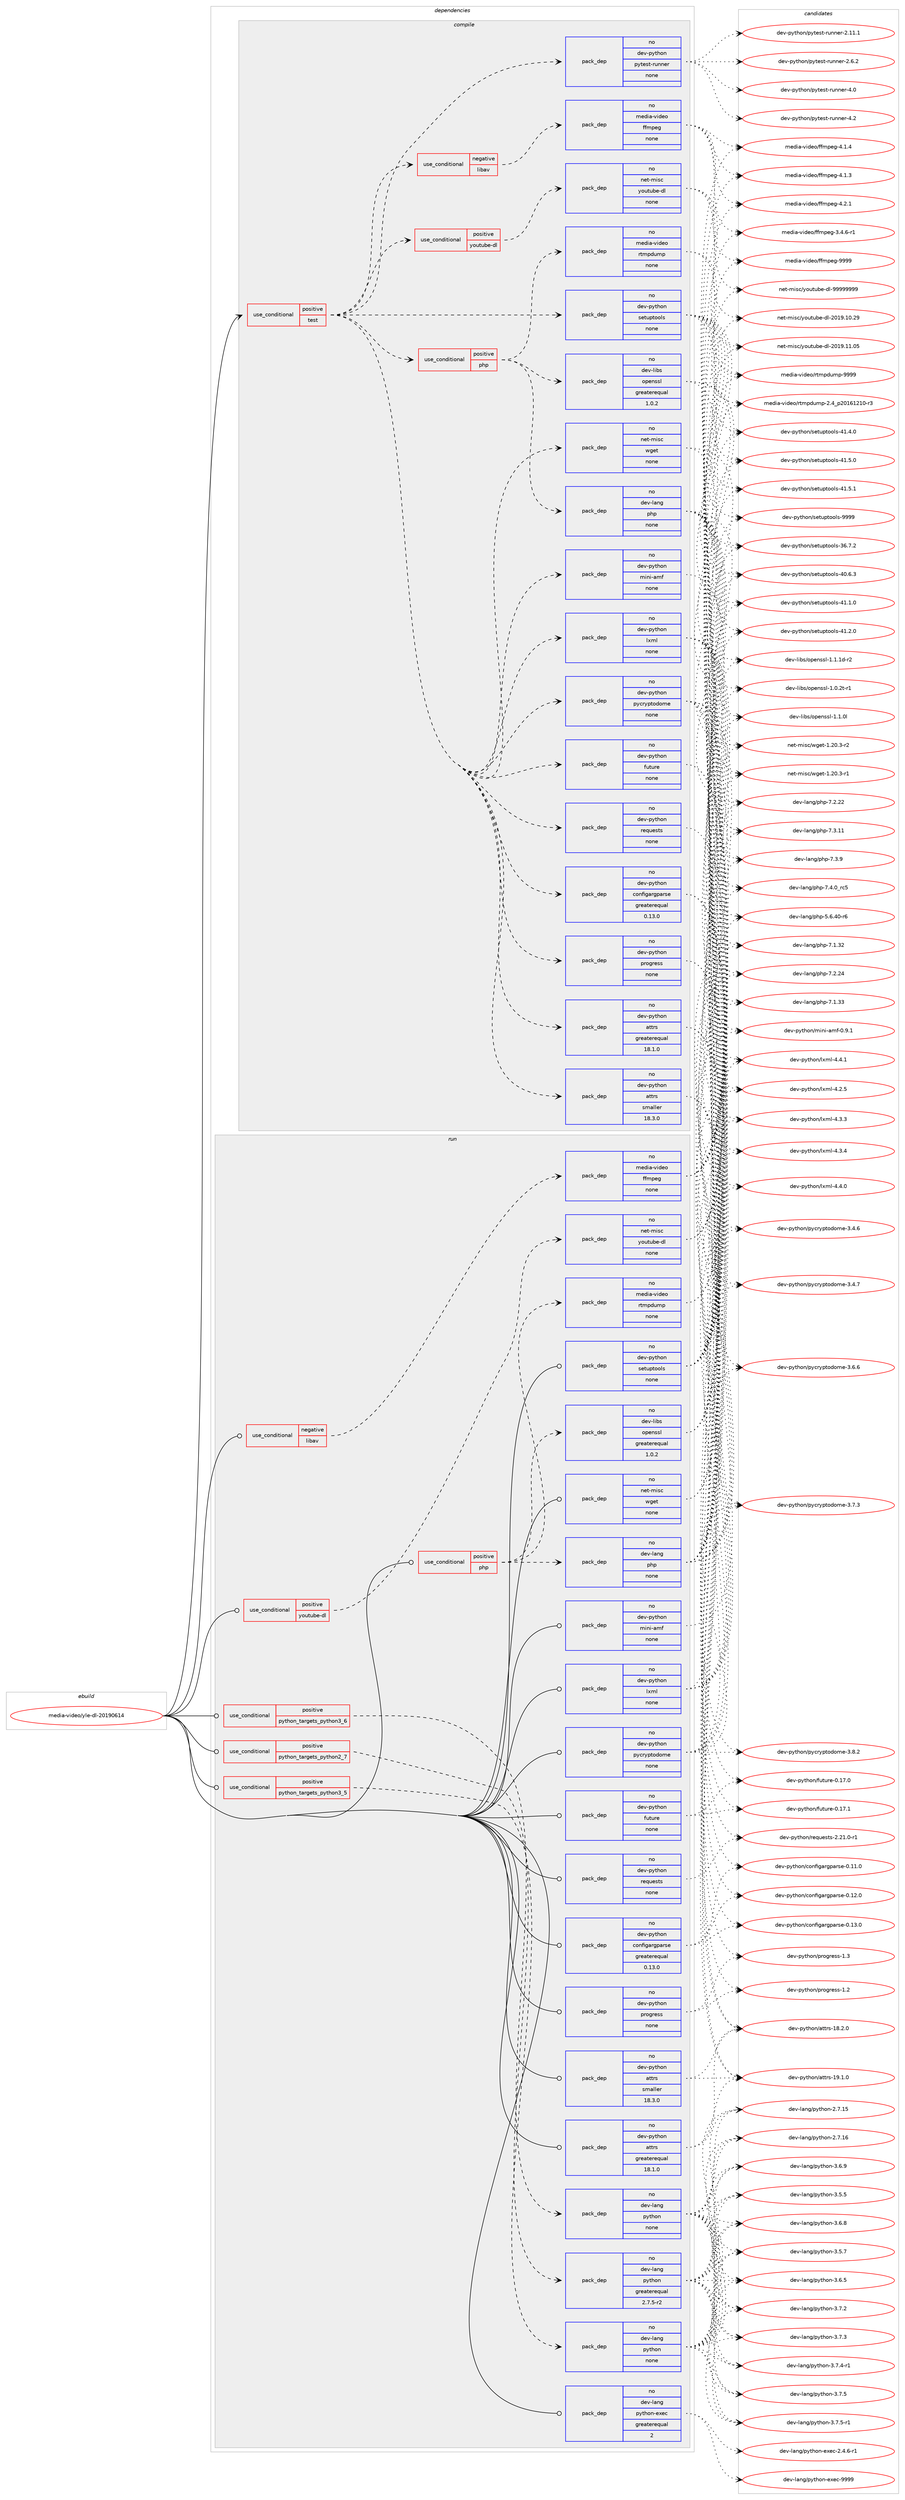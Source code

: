 digraph prolog {

# *************
# Graph options
# *************

newrank=true;
concentrate=true;
compound=true;
graph [rankdir=LR,fontname=Helvetica,fontsize=10,ranksep=1.5];#, ranksep=2.5, nodesep=0.2];
edge  [arrowhead=vee];
node  [fontname=Helvetica,fontsize=10];

# **********
# The ebuild
# **********

subgraph cluster_leftcol {
color=gray;
label=<<i>ebuild</i>>;
id [label="media-video/yle-dl-20190614", color=red, width=4, href="../media-video/yle-dl-20190614.svg"];
}

# ****************
# The dependencies
# ****************

subgraph cluster_midcol {
color=gray;
label=<<i>dependencies</i>>;
subgraph cluster_compile {
fillcolor="#eeeeee";
style=filled;
label=<<i>compile</i>>;
subgraph cond197487 {
dependency811490 [label=<<TABLE BORDER="0" CELLBORDER="1" CELLSPACING="0" CELLPADDING="4"><TR><TD ROWSPAN="3" CELLPADDING="10">use_conditional</TD></TR><TR><TD>positive</TD></TR><TR><TD>test</TD></TR></TABLE>>, shape=none, color=red];
subgraph cond197488 {
dependency811491 [label=<<TABLE BORDER="0" CELLBORDER="1" CELLSPACING="0" CELLPADDING="4"><TR><TD ROWSPAN="3" CELLPADDING="10">use_conditional</TD></TR><TR><TD>negative</TD></TR><TR><TD>libav</TD></TR></TABLE>>, shape=none, color=red];
subgraph pack599860 {
dependency811492 [label=<<TABLE BORDER="0" CELLBORDER="1" CELLSPACING="0" CELLPADDING="4" WIDTH="220"><TR><TD ROWSPAN="6" CELLPADDING="30">pack_dep</TD></TR><TR><TD WIDTH="110">no</TD></TR><TR><TD>media-video</TD></TR><TR><TD>ffmpeg</TD></TR><TR><TD>none</TD></TR><TR><TD></TD></TR></TABLE>>, shape=none, color=blue];
}
dependency811491:e -> dependency811492:w [weight=20,style="dashed",arrowhead="vee"];
}
dependency811490:e -> dependency811491:w [weight=20,style="dashed",arrowhead="vee"];
subgraph pack599861 {
dependency811493 [label=<<TABLE BORDER="0" CELLBORDER="1" CELLSPACING="0" CELLPADDING="4" WIDTH="220"><TR><TD ROWSPAN="6" CELLPADDING="30">pack_dep</TD></TR><TR><TD WIDTH="110">no</TD></TR><TR><TD>dev-python</TD></TR><TR><TD>attrs</TD></TR><TR><TD>greaterequal</TD></TR><TR><TD>18.1.0</TD></TR></TABLE>>, shape=none, color=blue];
}
dependency811490:e -> dependency811493:w [weight=20,style="dashed",arrowhead="vee"];
subgraph pack599862 {
dependency811494 [label=<<TABLE BORDER="0" CELLBORDER="1" CELLSPACING="0" CELLPADDING="4" WIDTH="220"><TR><TD ROWSPAN="6" CELLPADDING="30">pack_dep</TD></TR><TR><TD WIDTH="110">no</TD></TR><TR><TD>dev-python</TD></TR><TR><TD>attrs</TD></TR><TR><TD>smaller</TD></TR><TR><TD>18.3.0</TD></TR></TABLE>>, shape=none, color=blue];
}
dependency811490:e -> dependency811494:w [weight=20,style="dashed",arrowhead="vee"];
subgraph pack599863 {
dependency811495 [label=<<TABLE BORDER="0" CELLBORDER="1" CELLSPACING="0" CELLPADDING="4" WIDTH="220"><TR><TD ROWSPAN="6" CELLPADDING="30">pack_dep</TD></TR><TR><TD WIDTH="110">no</TD></TR><TR><TD>dev-python</TD></TR><TR><TD>configargparse</TD></TR><TR><TD>greaterequal</TD></TR><TR><TD>0.13.0</TD></TR></TABLE>>, shape=none, color=blue];
}
dependency811490:e -> dependency811495:w [weight=20,style="dashed",arrowhead="vee"];
subgraph pack599864 {
dependency811496 [label=<<TABLE BORDER="0" CELLBORDER="1" CELLSPACING="0" CELLPADDING="4" WIDTH="220"><TR><TD ROWSPAN="6" CELLPADDING="30">pack_dep</TD></TR><TR><TD WIDTH="110">no</TD></TR><TR><TD>dev-python</TD></TR><TR><TD>future</TD></TR><TR><TD>none</TD></TR><TR><TD></TD></TR></TABLE>>, shape=none, color=blue];
}
dependency811490:e -> dependency811496:w [weight=20,style="dashed",arrowhead="vee"];
subgraph pack599865 {
dependency811497 [label=<<TABLE BORDER="0" CELLBORDER="1" CELLSPACING="0" CELLPADDING="4" WIDTH="220"><TR><TD ROWSPAN="6" CELLPADDING="30">pack_dep</TD></TR><TR><TD WIDTH="110">no</TD></TR><TR><TD>dev-python</TD></TR><TR><TD>lxml</TD></TR><TR><TD>none</TD></TR><TR><TD></TD></TR></TABLE>>, shape=none, color=blue];
}
dependency811490:e -> dependency811497:w [weight=20,style="dashed",arrowhead="vee"];
subgraph pack599866 {
dependency811498 [label=<<TABLE BORDER="0" CELLBORDER="1" CELLSPACING="0" CELLPADDING="4" WIDTH="220"><TR><TD ROWSPAN="6" CELLPADDING="30">pack_dep</TD></TR><TR><TD WIDTH="110">no</TD></TR><TR><TD>dev-python</TD></TR><TR><TD>mini-amf</TD></TR><TR><TD>none</TD></TR><TR><TD></TD></TR></TABLE>>, shape=none, color=blue];
}
dependency811490:e -> dependency811498:w [weight=20,style="dashed",arrowhead="vee"];
subgraph pack599867 {
dependency811499 [label=<<TABLE BORDER="0" CELLBORDER="1" CELLSPACING="0" CELLPADDING="4" WIDTH="220"><TR><TD ROWSPAN="6" CELLPADDING="30">pack_dep</TD></TR><TR><TD WIDTH="110">no</TD></TR><TR><TD>dev-python</TD></TR><TR><TD>progress</TD></TR><TR><TD>none</TD></TR><TR><TD></TD></TR></TABLE>>, shape=none, color=blue];
}
dependency811490:e -> dependency811499:w [weight=20,style="dashed",arrowhead="vee"];
subgraph pack599868 {
dependency811500 [label=<<TABLE BORDER="0" CELLBORDER="1" CELLSPACING="0" CELLPADDING="4" WIDTH="220"><TR><TD ROWSPAN="6" CELLPADDING="30">pack_dep</TD></TR><TR><TD WIDTH="110">no</TD></TR><TR><TD>dev-python</TD></TR><TR><TD>pycryptodome</TD></TR><TR><TD>none</TD></TR><TR><TD></TD></TR></TABLE>>, shape=none, color=blue];
}
dependency811490:e -> dependency811500:w [weight=20,style="dashed",arrowhead="vee"];
subgraph pack599869 {
dependency811501 [label=<<TABLE BORDER="0" CELLBORDER="1" CELLSPACING="0" CELLPADDING="4" WIDTH="220"><TR><TD ROWSPAN="6" CELLPADDING="30">pack_dep</TD></TR><TR><TD WIDTH="110">no</TD></TR><TR><TD>dev-python</TD></TR><TR><TD>requests</TD></TR><TR><TD>none</TD></TR><TR><TD></TD></TR></TABLE>>, shape=none, color=blue];
}
dependency811490:e -> dependency811501:w [weight=20,style="dashed",arrowhead="vee"];
subgraph pack599870 {
dependency811502 [label=<<TABLE BORDER="0" CELLBORDER="1" CELLSPACING="0" CELLPADDING="4" WIDTH="220"><TR><TD ROWSPAN="6" CELLPADDING="30">pack_dep</TD></TR><TR><TD WIDTH="110">no</TD></TR><TR><TD>dev-python</TD></TR><TR><TD>setuptools</TD></TR><TR><TD>none</TD></TR><TR><TD></TD></TR></TABLE>>, shape=none, color=blue];
}
dependency811490:e -> dependency811502:w [weight=20,style="dashed",arrowhead="vee"];
subgraph pack599871 {
dependency811503 [label=<<TABLE BORDER="0" CELLBORDER="1" CELLSPACING="0" CELLPADDING="4" WIDTH="220"><TR><TD ROWSPAN="6" CELLPADDING="30">pack_dep</TD></TR><TR><TD WIDTH="110">no</TD></TR><TR><TD>net-misc</TD></TR><TR><TD>wget</TD></TR><TR><TD>none</TD></TR><TR><TD></TD></TR></TABLE>>, shape=none, color=blue];
}
dependency811490:e -> dependency811503:w [weight=20,style="dashed",arrowhead="vee"];
subgraph cond197489 {
dependency811504 [label=<<TABLE BORDER="0" CELLBORDER="1" CELLSPACING="0" CELLPADDING="4"><TR><TD ROWSPAN="3" CELLPADDING="10">use_conditional</TD></TR><TR><TD>positive</TD></TR><TR><TD>php</TD></TR></TABLE>>, shape=none, color=red];
subgraph pack599872 {
dependency811505 [label=<<TABLE BORDER="0" CELLBORDER="1" CELLSPACING="0" CELLPADDING="4" WIDTH="220"><TR><TD ROWSPAN="6" CELLPADDING="30">pack_dep</TD></TR><TR><TD WIDTH="110">no</TD></TR><TR><TD>dev-lang</TD></TR><TR><TD>php</TD></TR><TR><TD>none</TD></TR><TR><TD></TD></TR></TABLE>>, shape=none, color=blue];
}
dependency811504:e -> dependency811505:w [weight=20,style="dashed",arrowhead="vee"];
subgraph pack599873 {
dependency811506 [label=<<TABLE BORDER="0" CELLBORDER="1" CELLSPACING="0" CELLPADDING="4" WIDTH="220"><TR><TD ROWSPAN="6" CELLPADDING="30">pack_dep</TD></TR><TR><TD WIDTH="110">no</TD></TR><TR><TD>dev-libs</TD></TR><TR><TD>openssl</TD></TR><TR><TD>greaterequal</TD></TR><TR><TD>1.0.2</TD></TR></TABLE>>, shape=none, color=blue];
}
dependency811504:e -> dependency811506:w [weight=20,style="dashed",arrowhead="vee"];
subgraph pack599874 {
dependency811507 [label=<<TABLE BORDER="0" CELLBORDER="1" CELLSPACING="0" CELLPADDING="4" WIDTH="220"><TR><TD ROWSPAN="6" CELLPADDING="30">pack_dep</TD></TR><TR><TD WIDTH="110">no</TD></TR><TR><TD>media-video</TD></TR><TR><TD>rtmpdump</TD></TR><TR><TD>none</TD></TR><TR><TD></TD></TR></TABLE>>, shape=none, color=blue];
}
dependency811504:e -> dependency811507:w [weight=20,style="dashed",arrowhead="vee"];
}
dependency811490:e -> dependency811504:w [weight=20,style="dashed",arrowhead="vee"];
subgraph cond197490 {
dependency811508 [label=<<TABLE BORDER="0" CELLBORDER="1" CELLSPACING="0" CELLPADDING="4"><TR><TD ROWSPAN="3" CELLPADDING="10">use_conditional</TD></TR><TR><TD>positive</TD></TR><TR><TD>youtube-dl</TD></TR></TABLE>>, shape=none, color=red];
subgraph pack599875 {
dependency811509 [label=<<TABLE BORDER="0" CELLBORDER="1" CELLSPACING="0" CELLPADDING="4" WIDTH="220"><TR><TD ROWSPAN="6" CELLPADDING="30">pack_dep</TD></TR><TR><TD WIDTH="110">no</TD></TR><TR><TD>net-misc</TD></TR><TR><TD>youtube-dl</TD></TR><TR><TD>none</TD></TR><TR><TD></TD></TR></TABLE>>, shape=none, color=blue];
}
dependency811508:e -> dependency811509:w [weight=20,style="dashed",arrowhead="vee"];
}
dependency811490:e -> dependency811508:w [weight=20,style="dashed",arrowhead="vee"];
subgraph pack599876 {
dependency811510 [label=<<TABLE BORDER="0" CELLBORDER="1" CELLSPACING="0" CELLPADDING="4" WIDTH="220"><TR><TD ROWSPAN="6" CELLPADDING="30">pack_dep</TD></TR><TR><TD WIDTH="110">no</TD></TR><TR><TD>dev-python</TD></TR><TR><TD>pytest-runner</TD></TR><TR><TD>none</TD></TR><TR><TD></TD></TR></TABLE>>, shape=none, color=blue];
}
dependency811490:e -> dependency811510:w [weight=20,style="dashed",arrowhead="vee"];
}
id:e -> dependency811490:w [weight=20,style="solid",arrowhead="vee"];
}
subgraph cluster_compileandrun {
fillcolor="#eeeeee";
style=filled;
label=<<i>compile and run</i>>;
}
subgraph cluster_run {
fillcolor="#eeeeee";
style=filled;
label=<<i>run</i>>;
subgraph cond197491 {
dependency811511 [label=<<TABLE BORDER="0" CELLBORDER="1" CELLSPACING="0" CELLPADDING="4"><TR><TD ROWSPAN="3" CELLPADDING="10">use_conditional</TD></TR><TR><TD>negative</TD></TR><TR><TD>libav</TD></TR></TABLE>>, shape=none, color=red];
subgraph pack599877 {
dependency811512 [label=<<TABLE BORDER="0" CELLBORDER="1" CELLSPACING="0" CELLPADDING="4" WIDTH="220"><TR><TD ROWSPAN="6" CELLPADDING="30">pack_dep</TD></TR><TR><TD WIDTH="110">no</TD></TR><TR><TD>media-video</TD></TR><TR><TD>ffmpeg</TD></TR><TR><TD>none</TD></TR><TR><TD></TD></TR></TABLE>>, shape=none, color=blue];
}
dependency811511:e -> dependency811512:w [weight=20,style="dashed",arrowhead="vee"];
}
id:e -> dependency811511:w [weight=20,style="solid",arrowhead="odot"];
subgraph cond197492 {
dependency811513 [label=<<TABLE BORDER="0" CELLBORDER="1" CELLSPACING="0" CELLPADDING="4"><TR><TD ROWSPAN="3" CELLPADDING="10">use_conditional</TD></TR><TR><TD>positive</TD></TR><TR><TD>php</TD></TR></TABLE>>, shape=none, color=red];
subgraph pack599878 {
dependency811514 [label=<<TABLE BORDER="0" CELLBORDER="1" CELLSPACING="0" CELLPADDING="4" WIDTH="220"><TR><TD ROWSPAN="6" CELLPADDING="30">pack_dep</TD></TR><TR><TD WIDTH="110">no</TD></TR><TR><TD>dev-lang</TD></TR><TR><TD>php</TD></TR><TR><TD>none</TD></TR><TR><TD></TD></TR></TABLE>>, shape=none, color=blue];
}
dependency811513:e -> dependency811514:w [weight=20,style="dashed",arrowhead="vee"];
subgraph pack599879 {
dependency811515 [label=<<TABLE BORDER="0" CELLBORDER="1" CELLSPACING="0" CELLPADDING="4" WIDTH="220"><TR><TD ROWSPAN="6" CELLPADDING="30">pack_dep</TD></TR><TR><TD WIDTH="110">no</TD></TR><TR><TD>dev-libs</TD></TR><TR><TD>openssl</TD></TR><TR><TD>greaterequal</TD></TR><TR><TD>1.0.2</TD></TR></TABLE>>, shape=none, color=blue];
}
dependency811513:e -> dependency811515:w [weight=20,style="dashed",arrowhead="vee"];
subgraph pack599880 {
dependency811516 [label=<<TABLE BORDER="0" CELLBORDER="1" CELLSPACING="0" CELLPADDING="4" WIDTH="220"><TR><TD ROWSPAN="6" CELLPADDING="30">pack_dep</TD></TR><TR><TD WIDTH="110">no</TD></TR><TR><TD>media-video</TD></TR><TR><TD>rtmpdump</TD></TR><TR><TD>none</TD></TR><TR><TD></TD></TR></TABLE>>, shape=none, color=blue];
}
dependency811513:e -> dependency811516:w [weight=20,style="dashed",arrowhead="vee"];
}
id:e -> dependency811513:w [weight=20,style="solid",arrowhead="odot"];
subgraph cond197493 {
dependency811517 [label=<<TABLE BORDER="0" CELLBORDER="1" CELLSPACING="0" CELLPADDING="4"><TR><TD ROWSPAN="3" CELLPADDING="10">use_conditional</TD></TR><TR><TD>positive</TD></TR><TR><TD>python_targets_python2_7</TD></TR></TABLE>>, shape=none, color=red];
subgraph pack599881 {
dependency811518 [label=<<TABLE BORDER="0" CELLBORDER="1" CELLSPACING="0" CELLPADDING="4" WIDTH="220"><TR><TD ROWSPAN="6" CELLPADDING="30">pack_dep</TD></TR><TR><TD WIDTH="110">no</TD></TR><TR><TD>dev-lang</TD></TR><TR><TD>python</TD></TR><TR><TD>greaterequal</TD></TR><TR><TD>2.7.5-r2</TD></TR></TABLE>>, shape=none, color=blue];
}
dependency811517:e -> dependency811518:w [weight=20,style="dashed",arrowhead="vee"];
}
id:e -> dependency811517:w [weight=20,style="solid",arrowhead="odot"];
subgraph cond197494 {
dependency811519 [label=<<TABLE BORDER="0" CELLBORDER="1" CELLSPACING="0" CELLPADDING="4"><TR><TD ROWSPAN="3" CELLPADDING="10">use_conditional</TD></TR><TR><TD>positive</TD></TR><TR><TD>python_targets_python3_5</TD></TR></TABLE>>, shape=none, color=red];
subgraph pack599882 {
dependency811520 [label=<<TABLE BORDER="0" CELLBORDER="1" CELLSPACING="0" CELLPADDING="4" WIDTH="220"><TR><TD ROWSPAN="6" CELLPADDING="30">pack_dep</TD></TR><TR><TD WIDTH="110">no</TD></TR><TR><TD>dev-lang</TD></TR><TR><TD>python</TD></TR><TR><TD>none</TD></TR><TR><TD></TD></TR></TABLE>>, shape=none, color=blue];
}
dependency811519:e -> dependency811520:w [weight=20,style="dashed",arrowhead="vee"];
}
id:e -> dependency811519:w [weight=20,style="solid",arrowhead="odot"];
subgraph cond197495 {
dependency811521 [label=<<TABLE BORDER="0" CELLBORDER="1" CELLSPACING="0" CELLPADDING="4"><TR><TD ROWSPAN="3" CELLPADDING="10">use_conditional</TD></TR><TR><TD>positive</TD></TR><TR><TD>python_targets_python3_6</TD></TR></TABLE>>, shape=none, color=red];
subgraph pack599883 {
dependency811522 [label=<<TABLE BORDER="0" CELLBORDER="1" CELLSPACING="0" CELLPADDING="4" WIDTH="220"><TR><TD ROWSPAN="6" CELLPADDING="30">pack_dep</TD></TR><TR><TD WIDTH="110">no</TD></TR><TR><TD>dev-lang</TD></TR><TR><TD>python</TD></TR><TR><TD>none</TD></TR><TR><TD></TD></TR></TABLE>>, shape=none, color=blue];
}
dependency811521:e -> dependency811522:w [weight=20,style="dashed",arrowhead="vee"];
}
id:e -> dependency811521:w [weight=20,style="solid",arrowhead="odot"];
subgraph cond197496 {
dependency811523 [label=<<TABLE BORDER="0" CELLBORDER="1" CELLSPACING="0" CELLPADDING="4"><TR><TD ROWSPAN="3" CELLPADDING="10">use_conditional</TD></TR><TR><TD>positive</TD></TR><TR><TD>youtube-dl</TD></TR></TABLE>>, shape=none, color=red];
subgraph pack599884 {
dependency811524 [label=<<TABLE BORDER="0" CELLBORDER="1" CELLSPACING="0" CELLPADDING="4" WIDTH="220"><TR><TD ROWSPAN="6" CELLPADDING="30">pack_dep</TD></TR><TR><TD WIDTH="110">no</TD></TR><TR><TD>net-misc</TD></TR><TR><TD>youtube-dl</TD></TR><TR><TD>none</TD></TR><TR><TD></TD></TR></TABLE>>, shape=none, color=blue];
}
dependency811523:e -> dependency811524:w [weight=20,style="dashed",arrowhead="vee"];
}
id:e -> dependency811523:w [weight=20,style="solid",arrowhead="odot"];
subgraph pack599885 {
dependency811525 [label=<<TABLE BORDER="0" CELLBORDER="1" CELLSPACING="0" CELLPADDING="4" WIDTH="220"><TR><TD ROWSPAN="6" CELLPADDING="30">pack_dep</TD></TR><TR><TD WIDTH="110">no</TD></TR><TR><TD>dev-lang</TD></TR><TR><TD>python-exec</TD></TR><TR><TD>greaterequal</TD></TR><TR><TD>2</TD></TR></TABLE>>, shape=none, color=blue];
}
id:e -> dependency811525:w [weight=20,style="solid",arrowhead="odot"];
subgraph pack599886 {
dependency811526 [label=<<TABLE BORDER="0" CELLBORDER="1" CELLSPACING="0" CELLPADDING="4" WIDTH="220"><TR><TD ROWSPAN="6" CELLPADDING="30">pack_dep</TD></TR><TR><TD WIDTH="110">no</TD></TR><TR><TD>dev-python</TD></TR><TR><TD>attrs</TD></TR><TR><TD>greaterequal</TD></TR><TR><TD>18.1.0</TD></TR></TABLE>>, shape=none, color=blue];
}
id:e -> dependency811526:w [weight=20,style="solid",arrowhead="odot"];
subgraph pack599887 {
dependency811527 [label=<<TABLE BORDER="0" CELLBORDER="1" CELLSPACING="0" CELLPADDING="4" WIDTH="220"><TR><TD ROWSPAN="6" CELLPADDING="30">pack_dep</TD></TR><TR><TD WIDTH="110">no</TD></TR><TR><TD>dev-python</TD></TR><TR><TD>attrs</TD></TR><TR><TD>smaller</TD></TR><TR><TD>18.3.0</TD></TR></TABLE>>, shape=none, color=blue];
}
id:e -> dependency811527:w [weight=20,style="solid",arrowhead="odot"];
subgraph pack599888 {
dependency811528 [label=<<TABLE BORDER="0" CELLBORDER="1" CELLSPACING="0" CELLPADDING="4" WIDTH="220"><TR><TD ROWSPAN="6" CELLPADDING="30">pack_dep</TD></TR><TR><TD WIDTH="110">no</TD></TR><TR><TD>dev-python</TD></TR><TR><TD>configargparse</TD></TR><TR><TD>greaterequal</TD></TR><TR><TD>0.13.0</TD></TR></TABLE>>, shape=none, color=blue];
}
id:e -> dependency811528:w [weight=20,style="solid",arrowhead="odot"];
subgraph pack599889 {
dependency811529 [label=<<TABLE BORDER="0" CELLBORDER="1" CELLSPACING="0" CELLPADDING="4" WIDTH="220"><TR><TD ROWSPAN="6" CELLPADDING="30">pack_dep</TD></TR><TR><TD WIDTH="110">no</TD></TR><TR><TD>dev-python</TD></TR><TR><TD>future</TD></TR><TR><TD>none</TD></TR><TR><TD></TD></TR></TABLE>>, shape=none, color=blue];
}
id:e -> dependency811529:w [weight=20,style="solid",arrowhead="odot"];
subgraph pack599890 {
dependency811530 [label=<<TABLE BORDER="0" CELLBORDER="1" CELLSPACING="0" CELLPADDING="4" WIDTH="220"><TR><TD ROWSPAN="6" CELLPADDING="30">pack_dep</TD></TR><TR><TD WIDTH="110">no</TD></TR><TR><TD>dev-python</TD></TR><TR><TD>lxml</TD></TR><TR><TD>none</TD></TR><TR><TD></TD></TR></TABLE>>, shape=none, color=blue];
}
id:e -> dependency811530:w [weight=20,style="solid",arrowhead="odot"];
subgraph pack599891 {
dependency811531 [label=<<TABLE BORDER="0" CELLBORDER="1" CELLSPACING="0" CELLPADDING="4" WIDTH="220"><TR><TD ROWSPAN="6" CELLPADDING="30">pack_dep</TD></TR><TR><TD WIDTH="110">no</TD></TR><TR><TD>dev-python</TD></TR><TR><TD>mini-amf</TD></TR><TR><TD>none</TD></TR><TR><TD></TD></TR></TABLE>>, shape=none, color=blue];
}
id:e -> dependency811531:w [weight=20,style="solid",arrowhead="odot"];
subgraph pack599892 {
dependency811532 [label=<<TABLE BORDER="0" CELLBORDER="1" CELLSPACING="0" CELLPADDING="4" WIDTH="220"><TR><TD ROWSPAN="6" CELLPADDING="30">pack_dep</TD></TR><TR><TD WIDTH="110">no</TD></TR><TR><TD>dev-python</TD></TR><TR><TD>progress</TD></TR><TR><TD>none</TD></TR><TR><TD></TD></TR></TABLE>>, shape=none, color=blue];
}
id:e -> dependency811532:w [weight=20,style="solid",arrowhead="odot"];
subgraph pack599893 {
dependency811533 [label=<<TABLE BORDER="0" CELLBORDER="1" CELLSPACING="0" CELLPADDING="4" WIDTH="220"><TR><TD ROWSPAN="6" CELLPADDING="30">pack_dep</TD></TR><TR><TD WIDTH="110">no</TD></TR><TR><TD>dev-python</TD></TR><TR><TD>pycryptodome</TD></TR><TR><TD>none</TD></TR><TR><TD></TD></TR></TABLE>>, shape=none, color=blue];
}
id:e -> dependency811533:w [weight=20,style="solid",arrowhead="odot"];
subgraph pack599894 {
dependency811534 [label=<<TABLE BORDER="0" CELLBORDER="1" CELLSPACING="0" CELLPADDING="4" WIDTH="220"><TR><TD ROWSPAN="6" CELLPADDING="30">pack_dep</TD></TR><TR><TD WIDTH="110">no</TD></TR><TR><TD>dev-python</TD></TR><TR><TD>requests</TD></TR><TR><TD>none</TD></TR><TR><TD></TD></TR></TABLE>>, shape=none, color=blue];
}
id:e -> dependency811534:w [weight=20,style="solid",arrowhead="odot"];
subgraph pack599895 {
dependency811535 [label=<<TABLE BORDER="0" CELLBORDER="1" CELLSPACING="0" CELLPADDING="4" WIDTH="220"><TR><TD ROWSPAN="6" CELLPADDING="30">pack_dep</TD></TR><TR><TD WIDTH="110">no</TD></TR><TR><TD>dev-python</TD></TR><TR><TD>setuptools</TD></TR><TR><TD>none</TD></TR><TR><TD></TD></TR></TABLE>>, shape=none, color=blue];
}
id:e -> dependency811535:w [weight=20,style="solid",arrowhead="odot"];
subgraph pack599896 {
dependency811536 [label=<<TABLE BORDER="0" CELLBORDER="1" CELLSPACING="0" CELLPADDING="4" WIDTH="220"><TR><TD ROWSPAN="6" CELLPADDING="30">pack_dep</TD></TR><TR><TD WIDTH="110">no</TD></TR><TR><TD>net-misc</TD></TR><TR><TD>wget</TD></TR><TR><TD>none</TD></TR><TR><TD></TD></TR></TABLE>>, shape=none, color=blue];
}
id:e -> dependency811536:w [weight=20,style="solid",arrowhead="odot"];
}
}

# **************
# The candidates
# **************

subgraph cluster_choices {
rank=same;
color=gray;
label=<<i>candidates</i>>;

subgraph choice599860 {
color=black;
nodesep=1;
choice1091011001059745118105100101111471021021091121011034551465246544511449 [label="media-video/ffmpeg-3.4.6-r1", color=red, width=4,href="../media-video/ffmpeg-3.4.6-r1.svg"];
choice109101100105974511810510010111147102102109112101103455246494651 [label="media-video/ffmpeg-4.1.3", color=red, width=4,href="../media-video/ffmpeg-4.1.3.svg"];
choice109101100105974511810510010111147102102109112101103455246494652 [label="media-video/ffmpeg-4.1.4", color=red, width=4,href="../media-video/ffmpeg-4.1.4.svg"];
choice109101100105974511810510010111147102102109112101103455246504649 [label="media-video/ffmpeg-4.2.1", color=red, width=4,href="../media-video/ffmpeg-4.2.1.svg"];
choice1091011001059745118105100101111471021021091121011034557575757 [label="media-video/ffmpeg-9999", color=red, width=4,href="../media-video/ffmpeg-9999.svg"];
dependency811492:e -> choice1091011001059745118105100101111471021021091121011034551465246544511449:w [style=dotted,weight="100"];
dependency811492:e -> choice109101100105974511810510010111147102102109112101103455246494651:w [style=dotted,weight="100"];
dependency811492:e -> choice109101100105974511810510010111147102102109112101103455246494652:w [style=dotted,weight="100"];
dependency811492:e -> choice109101100105974511810510010111147102102109112101103455246504649:w [style=dotted,weight="100"];
dependency811492:e -> choice1091011001059745118105100101111471021021091121011034557575757:w [style=dotted,weight="100"];
}
subgraph choice599861 {
color=black;
nodesep=1;
choice10010111845112121116104111110479711611611411545495646504648 [label="dev-python/attrs-18.2.0", color=red, width=4,href="../dev-python/attrs-18.2.0.svg"];
choice10010111845112121116104111110479711611611411545495746494648 [label="dev-python/attrs-19.1.0", color=red, width=4,href="../dev-python/attrs-19.1.0.svg"];
dependency811493:e -> choice10010111845112121116104111110479711611611411545495646504648:w [style=dotted,weight="100"];
dependency811493:e -> choice10010111845112121116104111110479711611611411545495746494648:w [style=dotted,weight="100"];
}
subgraph choice599862 {
color=black;
nodesep=1;
choice10010111845112121116104111110479711611611411545495646504648 [label="dev-python/attrs-18.2.0", color=red, width=4,href="../dev-python/attrs-18.2.0.svg"];
choice10010111845112121116104111110479711611611411545495746494648 [label="dev-python/attrs-19.1.0", color=red, width=4,href="../dev-python/attrs-19.1.0.svg"];
dependency811494:e -> choice10010111845112121116104111110479711611611411545495646504648:w [style=dotted,weight="100"];
dependency811494:e -> choice10010111845112121116104111110479711611611411545495746494648:w [style=dotted,weight="100"];
}
subgraph choice599863 {
color=black;
nodesep=1;
choice100101118451121211161041111104799111110102105103971141031129711411510145484649494648 [label="dev-python/configargparse-0.11.0", color=red, width=4,href="../dev-python/configargparse-0.11.0.svg"];
choice100101118451121211161041111104799111110102105103971141031129711411510145484649504648 [label="dev-python/configargparse-0.12.0", color=red, width=4,href="../dev-python/configargparse-0.12.0.svg"];
choice100101118451121211161041111104799111110102105103971141031129711411510145484649514648 [label="dev-python/configargparse-0.13.0", color=red, width=4,href="../dev-python/configargparse-0.13.0.svg"];
dependency811495:e -> choice100101118451121211161041111104799111110102105103971141031129711411510145484649494648:w [style=dotted,weight="100"];
dependency811495:e -> choice100101118451121211161041111104799111110102105103971141031129711411510145484649504648:w [style=dotted,weight="100"];
dependency811495:e -> choice100101118451121211161041111104799111110102105103971141031129711411510145484649514648:w [style=dotted,weight="100"];
}
subgraph choice599864 {
color=black;
nodesep=1;
choice100101118451121211161041111104710211711611711410145484649554648 [label="dev-python/future-0.17.0", color=red, width=4,href="../dev-python/future-0.17.0.svg"];
choice100101118451121211161041111104710211711611711410145484649554649 [label="dev-python/future-0.17.1", color=red, width=4,href="../dev-python/future-0.17.1.svg"];
dependency811496:e -> choice100101118451121211161041111104710211711611711410145484649554648:w [style=dotted,weight="100"];
dependency811496:e -> choice100101118451121211161041111104710211711611711410145484649554649:w [style=dotted,weight="100"];
}
subgraph choice599865 {
color=black;
nodesep=1;
choice1001011184511212111610411111047108120109108455246504653 [label="dev-python/lxml-4.2.5", color=red, width=4,href="../dev-python/lxml-4.2.5.svg"];
choice1001011184511212111610411111047108120109108455246514651 [label="dev-python/lxml-4.3.3", color=red, width=4,href="../dev-python/lxml-4.3.3.svg"];
choice1001011184511212111610411111047108120109108455246514652 [label="dev-python/lxml-4.3.4", color=red, width=4,href="../dev-python/lxml-4.3.4.svg"];
choice1001011184511212111610411111047108120109108455246524648 [label="dev-python/lxml-4.4.0", color=red, width=4,href="../dev-python/lxml-4.4.0.svg"];
choice1001011184511212111610411111047108120109108455246524649 [label="dev-python/lxml-4.4.1", color=red, width=4,href="../dev-python/lxml-4.4.1.svg"];
dependency811497:e -> choice1001011184511212111610411111047108120109108455246504653:w [style=dotted,weight="100"];
dependency811497:e -> choice1001011184511212111610411111047108120109108455246514651:w [style=dotted,weight="100"];
dependency811497:e -> choice1001011184511212111610411111047108120109108455246514652:w [style=dotted,weight="100"];
dependency811497:e -> choice1001011184511212111610411111047108120109108455246524648:w [style=dotted,weight="100"];
dependency811497:e -> choice1001011184511212111610411111047108120109108455246524649:w [style=dotted,weight="100"];
}
subgraph choice599866 {
color=black;
nodesep=1;
choice10010111845112121116104111110471091051101054597109102454846574649 [label="dev-python/mini-amf-0.9.1", color=red, width=4,href="../dev-python/mini-amf-0.9.1.svg"];
dependency811498:e -> choice10010111845112121116104111110471091051101054597109102454846574649:w [style=dotted,weight="100"];
}
subgraph choice599867 {
color=black;
nodesep=1;
choice100101118451121211161041111104711211411110311410111511545494650 [label="dev-python/progress-1.2", color=red, width=4,href="../dev-python/progress-1.2.svg"];
choice100101118451121211161041111104711211411110311410111511545494651 [label="dev-python/progress-1.3", color=red, width=4,href="../dev-python/progress-1.3.svg"];
dependency811499:e -> choice100101118451121211161041111104711211411110311410111511545494650:w [style=dotted,weight="100"];
dependency811499:e -> choice100101118451121211161041111104711211411110311410111511545494651:w [style=dotted,weight="100"];
}
subgraph choice599868 {
color=black;
nodesep=1;
choice100101118451121211161041111104711212199114121112116111100111109101455146524654 [label="dev-python/pycryptodome-3.4.6", color=red, width=4,href="../dev-python/pycryptodome-3.4.6.svg"];
choice100101118451121211161041111104711212199114121112116111100111109101455146524655 [label="dev-python/pycryptodome-3.4.7", color=red, width=4,href="../dev-python/pycryptodome-3.4.7.svg"];
choice100101118451121211161041111104711212199114121112116111100111109101455146544654 [label="dev-python/pycryptodome-3.6.6", color=red, width=4,href="../dev-python/pycryptodome-3.6.6.svg"];
choice100101118451121211161041111104711212199114121112116111100111109101455146554651 [label="dev-python/pycryptodome-3.7.3", color=red, width=4,href="../dev-python/pycryptodome-3.7.3.svg"];
choice100101118451121211161041111104711212199114121112116111100111109101455146564650 [label="dev-python/pycryptodome-3.8.2", color=red, width=4,href="../dev-python/pycryptodome-3.8.2.svg"];
dependency811500:e -> choice100101118451121211161041111104711212199114121112116111100111109101455146524654:w [style=dotted,weight="100"];
dependency811500:e -> choice100101118451121211161041111104711212199114121112116111100111109101455146524655:w [style=dotted,weight="100"];
dependency811500:e -> choice100101118451121211161041111104711212199114121112116111100111109101455146544654:w [style=dotted,weight="100"];
dependency811500:e -> choice100101118451121211161041111104711212199114121112116111100111109101455146554651:w [style=dotted,weight="100"];
dependency811500:e -> choice100101118451121211161041111104711212199114121112116111100111109101455146564650:w [style=dotted,weight="100"];
}
subgraph choice599869 {
color=black;
nodesep=1;
choice1001011184511212111610411111047114101113117101115116115455046504946484511449 [label="dev-python/requests-2.21.0-r1", color=red, width=4,href="../dev-python/requests-2.21.0-r1.svg"];
dependency811501:e -> choice1001011184511212111610411111047114101113117101115116115455046504946484511449:w [style=dotted,weight="100"];
}
subgraph choice599870 {
color=black;
nodesep=1;
choice100101118451121211161041111104711510111611711211611111110811545515446554650 [label="dev-python/setuptools-36.7.2", color=red, width=4,href="../dev-python/setuptools-36.7.2.svg"];
choice100101118451121211161041111104711510111611711211611111110811545524846544651 [label="dev-python/setuptools-40.6.3", color=red, width=4,href="../dev-python/setuptools-40.6.3.svg"];
choice100101118451121211161041111104711510111611711211611111110811545524946494648 [label="dev-python/setuptools-41.1.0", color=red, width=4,href="../dev-python/setuptools-41.1.0.svg"];
choice100101118451121211161041111104711510111611711211611111110811545524946504648 [label="dev-python/setuptools-41.2.0", color=red, width=4,href="../dev-python/setuptools-41.2.0.svg"];
choice100101118451121211161041111104711510111611711211611111110811545524946524648 [label="dev-python/setuptools-41.4.0", color=red, width=4,href="../dev-python/setuptools-41.4.0.svg"];
choice100101118451121211161041111104711510111611711211611111110811545524946534648 [label="dev-python/setuptools-41.5.0", color=red, width=4,href="../dev-python/setuptools-41.5.0.svg"];
choice100101118451121211161041111104711510111611711211611111110811545524946534649 [label="dev-python/setuptools-41.5.1", color=red, width=4,href="../dev-python/setuptools-41.5.1.svg"];
choice10010111845112121116104111110471151011161171121161111111081154557575757 [label="dev-python/setuptools-9999", color=red, width=4,href="../dev-python/setuptools-9999.svg"];
dependency811502:e -> choice100101118451121211161041111104711510111611711211611111110811545515446554650:w [style=dotted,weight="100"];
dependency811502:e -> choice100101118451121211161041111104711510111611711211611111110811545524846544651:w [style=dotted,weight="100"];
dependency811502:e -> choice100101118451121211161041111104711510111611711211611111110811545524946494648:w [style=dotted,weight="100"];
dependency811502:e -> choice100101118451121211161041111104711510111611711211611111110811545524946504648:w [style=dotted,weight="100"];
dependency811502:e -> choice100101118451121211161041111104711510111611711211611111110811545524946524648:w [style=dotted,weight="100"];
dependency811502:e -> choice100101118451121211161041111104711510111611711211611111110811545524946534648:w [style=dotted,weight="100"];
dependency811502:e -> choice100101118451121211161041111104711510111611711211611111110811545524946534649:w [style=dotted,weight="100"];
dependency811502:e -> choice10010111845112121116104111110471151011161171121161111111081154557575757:w [style=dotted,weight="100"];
}
subgraph choice599871 {
color=black;
nodesep=1;
choice110101116451091051159947119103101116454946504846514511449 [label="net-misc/wget-1.20.3-r1", color=red, width=4,href="../net-misc/wget-1.20.3-r1.svg"];
choice110101116451091051159947119103101116454946504846514511450 [label="net-misc/wget-1.20.3-r2", color=red, width=4,href="../net-misc/wget-1.20.3-r2.svg"];
dependency811503:e -> choice110101116451091051159947119103101116454946504846514511449:w [style=dotted,weight="100"];
dependency811503:e -> choice110101116451091051159947119103101116454946504846514511450:w [style=dotted,weight="100"];
}
subgraph choice599872 {
color=black;
nodesep=1;
choice100101118451089711010347112104112455346544652484511454 [label="dev-lang/php-5.6.40-r6", color=red, width=4,href="../dev-lang/php-5.6.40-r6.svg"];
choice10010111845108971101034711210411245554649465150 [label="dev-lang/php-7.1.32", color=red, width=4,href="../dev-lang/php-7.1.32.svg"];
choice10010111845108971101034711210411245554649465151 [label="dev-lang/php-7.1.33", color=red, width=4,href="../dev-lang/php-7.1.33.svg"];
choice10010111845108971101034711210411245554650465050 [label="dev-lang/php-7.2.22", color=red, width=4,href="../dev-lang/php-7.2.22.svg"];
choice10010111845108971101034711210411245554650465052 [label="dev-lang/php-7.2.24", color=red, width=4,href="../dev-lang/php-7.2.24.svg"];
choice10010111845108971101034711210411245554651464949 [label="dev-lang/php-7.3.11", color=red, width=4,href="../dev-lang/php-7.3.11.svg"];
choice100101118451089711010347112104112455546514657 [label="dev-lang/php-7.3.9", color=red, width=4,href="../dev-lang/php-7.3.9.svg"];
choice100101118451089711010347112104112455546524648951149953 [label="dev-lang/php-7.4.0_rc5", color=red, width=4,href="../dev-lang/php-7.4.0_rc5.svg"];
dependency811505:e -> choice100101118451089711010347112104112455346544652484511454:w [style=dotted,weight="100"];
dependency811505:e -> choice10010111845108971101034711210411245554649465150:w [style=dotted,weight="100"];
dependency811505:e -> choice10010111845108971101034711210411245554649465151:w [style=dotted,weight="100"];
dependency811505:e -> choice10010111845108971101034711210411245554650465050:w [style=dotted,weight="100"];
dependency811505:e -> choice10010111845108971101034711210411245554650465052:w [style=dotted,weight="100"];
dependency811505:e -> choice10010111845108971101034711210411245554651464949:w [style=dotted,weight="100"];
dependency811505:e -> choice100101118451089711010347112104112455546514657:w [style=dotted,weight="100"];
dependency811505:e -> choice100101118451089711010347112104112455546524648951149953:w [style=dotted,weight="100"];
}
subgraph choice599873 {
color=black;
nodesep=1;
choice1001011184510810598115471111121011101151151084549464846501164511449 [label="dev-libs/openssl-1.0.2t-r1", color=red, width=4,href="../dev-libs/openssl-1.0.2t-r1.svg"];
choice100101118451081059811547111112101110115115108454946494648108 [label="dev-libs/openssl-1.1.0l", color=red, width=4,href="../dev-libs/openssl-1.1.0l.svg"];
choice1001011184510810598115471111121011101151151084549464946491004511450 [label="dev-libs/openssl-1.1.1d-r2", color=red, width=4,href="../dev-libs/openssl-1.1.1d-r2.svg"];
dependency811506:e -> choice1001011184510810598115471111121011101151151084549464846501164511449:w [style=dotted,weight="100"];
dependency811506:e -> choice100101118451081059811547111112101110115115108454946494648108:w [style=dotted,weight="100"];
dependency811506:e -> choice1001011184510810598115471111121011101151151084549464946491004511450:w [style=dotted,weight="100"];
}
subgraph choice599874 {
color=black;
nodesep=1;
choice109101100105974511810510010111147114116109112100117109112455046529511250484954495049484511451 [label="media-video/rtmpdump-2.4_p20161210-r3", color=red, width=4,href="../media-video/rtmpdump-2.4_p20161210-r3.svg"];
choice1091011001059745118105100101111471141161091121001171091124557575757 [label="media-video/rtmpdump-9999", color=red, width=4,href="../media-video/rtmpdump-9999.svg"];
dependency811507:e -> choice109101100105974511810510010111147114116109112100117109112455046529511250484954495049484511451:w [style=dotted,weight="100"];
dependency811507:e -> choice1091011001059745118105100101111471141161091121001171091124557575757:w [style=dotted,weight="100"];
}
subgraph choice599875 {
color=black;
nodesep=1;
choice11010111645109105115994712111111711611798101451001084550484957464948465057 [label="net-misc/youtube-dl-2019.10.29", color=red, width=4,href="../net-misc/youtube-dl-2019.10.29.svg"];
choice11010111645109105115994712111111711611798101451001084550484957464949464853 [label="net-misc/youtube-dl-2019.11.05", color=red, width=4,href="../net-misc/youtube-dl-2019.11.05.svg"];
choice1101011164510910511599471211111171161179810145100108455757575757575757 [label="net-misc/youtube-dl-99999999", color=red, width=4,href="../net-misc/youtube-dl-99999999.svg"];
dependency811509:e -> choice11010111645109105115994712111111711611798101451001084550484957464948465057:w [style=dotted,weight="100"];
dependency811509:e -> choice11010111645109105115994712111111711611798101451001084550484957464949464853:w [style=dotted,weight="100"];
dependency811509:e -> choice1101011164510910511599471211111171161179810145100108455757575757575757:w [style=dotted,weight="100"];
}
subgraph choice599876 {
color=black;
nodesep=1;
choice10010111845112121116104111110471121211161011151164511411711011010111445504649494649 [label="dev-python/pytest-runner-2.11.1", color=red, width=4,href="../dev-python/pytest-runner-2.11.1.svg"];
choice100101118451121211161041111104711212111610111511645114117110110101114455046544650 [label="dev-python/pytest-runner-2.6.2", color=red, width=4,href="../dev-python/pytest-runner-2.6.2.svg"];
choice10010111845112121116104111110471121211161011151164511411711011010111445524648 [label="dev-python/pytest-runner-4.0", color=red, width=4,href="../dev-python/pytest-runner-4.0.svg"];
choice10010111845112121116104111110471121211161011151164511411711011010111445524650 [label="dev-python/pytest-runner-4.2", color=red, width=4,href="../dev-python/pytest-runner-4.2.svg"];
dependency811510:e -> choice10010111845112121116104111110471121211161011151164511411711011010111445504649494649:w [style=dotted,weight="100"];
dependency811510:e -> choice100101118451121211161041111104711212111610111511645114117110110101114455046544650:w [style=dotted,weight="100"];
dependency811510:e -> choice10010111845112121116104111110471121211161011151164511411711011010111445524648:w [style=dotted,weight="100"];
dependency811510:e -> choice10010111845112121116104111110471121211161011151164511411711011010111445524650:w [style=dotted,weight="100"];
}
subgraph choice599877 {
color=black;
nodesep=1;
choice1091011001059745118105100101111471021021091121011034551465246544511449 [label="media-video/ffmpeg-3.4.6-r1", color=red, width=4,href="../media-video/ffmpeg-3.4.6-r1.svg"];
choice109101100105974511810510010111147102102109112101103455246494651 [label="media-video/ffmpeg-4.1.3", color=red, width=4,href="../media-video/ffmpeg-4.1.3.svg"];
choice109101100105974511810510010111147102102109112101103455246494652 [label="media-video/ffmpeg-4.1.4", color=red, width=4,href="../media-video/ffmpeg-4.1.4.svg"];
choice109101100105974511810510010111147102102109112101103455246504649 [label="media-video/ffmpeg-4.2.1", color=red, width=4,href="../media-video/ffmpeg-4.2.1.svg"];
choice1091011001059745118105100101111471021021091121011034557575757 [label="media-video/ffmpeg-9999", color=red, width=4,href="../media-video/ffmpeg-9999.svg"];
dependency811512:e -> choice1091011001059745118105100101111471021021091121011034551465246544511449:w [style=dotted,weight="100"];
dependency811512:e -> choice109101100105974511810510010111147102102109112101103455246494651:w [style=dotted,weight="100"];
dependency811512:e -> choice109101100105974511810510010111147102102109112101103455246494652:w [style=dotted,weight="100"];
dependency811512:e -> choice109101100105974511810510010111147102102109112101103455246504649:w [style=dotted,weight="100"];
dependency811512:e -> choice1091011001059745118105100101111471021021091121011034557575757:w [style=dotted,weight="100"];
}
subgraph choice599878 {
color=black;
nodesep=1;
choice100101118451089711010347112104112455346544652484511454 [label="dev-lang/php-5.6.40-r6", color=red, width=4,href="../dev-lang/php-5.6.40-r6.svg"];
choice10010111845108971101034711210411245554649465150 [label="dev-lang/php-7.1.32", color=red, width=4,href="../dev-lang/php-7.1.32.svg"];
choice10010111845108971101034711210411245554649465151 [label="dev-lang/php-7.1.33", color=red, width=4,href="../dev-lang/php-7.1.33.svg"];
choice10010111845108971101034711210411245554650465050 [label="dev-lang/php-7.2.22", color=red, width=4,href="../dev-lang/php-7.2.22.svg"];
choice10010111845108971101034711210411245554650465052 [label="dev-lang/php-7.2.24", color=red, width=4,href="../dev-lang/php-7.2.24.svg"];
choice10010111845108971101034711210411245554651464949 [label="dev-lang/php-7.3.11", color=red, width=4,href="../dev-lang/php-7.3.11.svg"];
choice100101118451089711010347112104112455546514657 [label="dev-lang/php-7.3.9", color=red, width=4,href="../dev-lang/php-7.3.9.svg"];
choice100101118451089711010347112104112455546524648951149953 [label="dev-lang/php-7.4.0_rc5", color=red, width=4,href="../dev-lang/php-7.4.0_rc5.svg"];
dependency811514:e -> choice100101118451089711010347112104112455346544652484511454:w [style=dotted,weight="100"];
dependency811514:e -> choice10010111845108971101034711210411245554649465150:w [style=dotted,weight="100"];
dependency811514:e -> choice10010111845108971101034711210411245554649465151:w [style=dotted,weight="100"];
dependency811514:e -> choice10010111845108971101034711210411245554650465050:w [style=dotted,weight="100"];
dependency811514:e -> choice10010111845108971101034711210411245554650465052:w [style=dotted,weight="100"];
dependency811514:e -> choice10010111845108971101034711210411245554651464949:w [style=dotted,weight="100"];
dependency811514:e -> choice100101118451089711010347112104112455546514657:w [style=dotted,weight="100"];
dependency811514:e -> choice100101118451089711010347112104112455546524648951149953:w [style=dotted,weight="100"];
}
subgraph choice599879 {
color=black;
nodesep=1;
choice1001011184510810598115471111121011101151151084549464846501164511449 [label="dev-libs/openssl-1.0.2t-r1", color=red, width=4,href="../dev-libs/openssl-1.0.2t-r1.svg"];
choice100101118451081059811547111112101110115115108454946494648108 [label="dev-libs/openssl-1.1.0l", color=red, width=4,href="../dev-libs/openssl-1.1.0l.svg"];
choice1001011184510810598115471111121011101151151084549464946491004511450 [label="dev-libs/openssl-1.1.1d-r2", color=red, width=4,href="../dev-libs/openssl-1.1.1d-r2.svg"];
dependency811515:e -> choice1001011184510810598115471111121011101151151084549464846501164511449:w [style=dotted,weight="100"];
dependency811515:e -> choice100101118451081059811547111112101110115115108454946494648108:w [style=dotted,weight="100"];
dependency811515:e -> choice1001011184510810598115471111121011101151151084549464946491004511450:w [style=dotted,weight="100"];
}
subgraph choice599880 {
color=black;
nodesep=1;
choice109101100105974511810510010111147114116109112100117109112455046529511250484954495049484511451 [label="media-video/rtmpdump-2.4_p20161210-r3", color=red, width=4,href="../media-video/rtmpdump-2.4_p20161210-r3.svg"];
choice1091011001059745118105100101111471141161091121001171091124557575757 [label="media-video/rtmpdump-9999", color=red, width=4,href="../media-video/rtmpdump-9999.svg"];
dependency811516:e -> choice109101100105974511810510010111147114116109112100117109112455046529511250484954495049484511451:w [style=dotted,weight="100"];
dependency811516:e -> choice1091011001059745118105100101111471141161091121001171091124557575757:w [style=dotted,weight="100"];
}
subgraph choice599881 {
color=black;
nodesep=1;
choice10010111845108971101034711212111610411111045504655464953 [label="dev-lang/python-2.7.15", color=red, width=4,href="../dev-lang/python-2.7.15.svg"];
choice10010111845108971101034711212111610411111045504655464954 [label="dev-lang/python-2.7.16", color=red, width=4,href="../dev-lang/python-2.7.16.svg"];
choice100101118451089711010347112121116104111110455146534653 [label="dev-lang/python-3.5.5", color=red, width=4,href="../dev-lang/python-3.5.5.svg"];
choice100101118451089711010347112121116104111110455146534655 [label="dev-lang/python-3.5.7", color=red, width=4,href="../dev-lang/python-3.5.7.svg"];
choice100101118451089711010347112121116104111110455146544653 [label="dev-lang/python-3.6.5", color=red, width=4,href="../dev-lang/python-3.6.5.svg"];
choice100101118451089711010347112121116104111110455146544656 [label="dev-lang/python-3.6.8", color=red, width=4,href="../dev-lang/python-3.6.8.svg"];
choice100101118451089711010347112121116104111110455146544657 [label="dev-lang/python-3.6.9", color=red, width=4,href="../dev-lang/python-3.6.9.svg"];
choice100101118451089711010347112121116104111110455146554650 [label="dev-lang/python-3.7.2", color=red, width=4,href="../dev-lang/python-3.7.2.svg"];
choice100101118451089711010347112121116104111110455146554651 [label="dev-lang/python-3.7.3", color=red, width=4,href="../dev-lang/python-3.7.3.svg"];
choice1001011184510897110103471121211161041111104551465546524511449 [label="dev-lang/python-3.7.4-r1", color=red, width=4,href="../dev-lang/python-3.7.4-r1.svg"];
choice100101118451089711010347112121116104111110455146554653 [label="dev-lang/python-3.7.5", color=red, width=4,href="../dev-lang/python-3.7.5.svg"];
choice1001011184510897110103471121211161041111104551465546534511449 [label="dev-lang/python-3.7.5-r1", color=red, width=4,href="../dev-lang/python-3.7.5-r1.svg"];
dependency811518:e -> choice10010111845108971101034711212111610411111045504655464953:w [style=dotted,weight="100"];
dependency811518:e -> choice10010111845108971101034711212111610411111045504655464954:w [style=dotted,weight="100"];
dependency811518:e -> choice100101118451089711010347112121116104111110455146534653:w [style=dotted,weight="100"];
dependency811518:e -> choice100101118451089711010347112121116104111110455146534655:w [style=dotted,weight="100"];
dependency811518:e -> choice100101118451089711010347112121116104111110455146544653:w [style=dotted,weight="100"];
dependency811518:e -> choice100101118451089711010347112121116104111110455146544656:w [style=dotted,weight="100"];
dependency811518:e -> choice100101118451089711010347112121116104111110455146544657:w [style=dotted,weight="100"];
dependency811518:e -> choice100101118451089711010347112121116104111110455146554650:w [style=dotted,weight="100"];
dependency811518:e -> choice100101118451089711010347112121116104111110455146554651:w [style=dotted,weight="100"];
dependency811518:e -> choice1001011184510897110103471121211161041111104551465546524511449:w [style=dotted,weight="100"];
dependency811518:e -> choice100101118451089711010347112121116104111110455146554653:w [style=dotted,weight="100"];
dependency811518:e -> choice1001011184510897110103471121211161041111104551465546534511449:w [style=dotted,weight="100"];
}
subgraph choice599882 {
color=black;
nodesep=1;
choice10010111845108971101034711212111610411111045504655464953 [label="dev-lang/python-2.7.15", color=red, width=4,href="../dev-lang/python-2.7.15.svg"];
choice10010111845108971101034711212111610411111045504655464954 [label="dev-lang/python-2.7.16", color=red, width=4,href="../dev-lang/python-2.7.16.svg"];
choice100101118451089711010347112121116104111110455146534653 [label="dev-lang/python-3.5.5", color=red, width=4,href="../dev-lang/python-3.5.5.svg"];
choice100101118451089711010347112121116104111110455146534655 [label="dev-lang/python-3.5.7", color=red, width=4,href="../dev-lang/python-3.5.7.svg"];
choice100101118451089711010347112121116104111110455146544653 [label="dev-lang/python-3.6.5", color=red, width=4,href="../dev-lang/python-3.6.5.svg"];
choice100101118451089711010347112121116104111110455146544656 [label="dev-lang/python-3.6.8", color=red, width=4,href="../dev-lang/python-3.6.8.svg"];
choice100101118451089711010347112121116104111110455146544657 [label="dev-lang/python-3.6.9", color=red, width=4,href="../dev-lang/python-3.6.9.svg"];
choice100101118451089711010347112121116104111110455146554650 [label="dev-lang/python-3.7.2", color=red, width=4,href="../dev-lang/python-3.7.2.svg"];
choice100101118451089711010347112121116104111110455146554651 [label="dev-lang/python-3.7.3", color=red, width=4,href="../dev-lang/python-3.7.3.svg"];
choice1001011184510897110103471121211161041111104551465546524511449 [label="dev-lang/python-3.7.4-r1", color=red, width=4,href="../dev-lang/python-3.7.4-r1.svg"];
choice100101118451089711010347112121116104111110455146554653 [label="dev-lang/python-3.7.5", color=red, width=4,href="../dev-lang/python-3.7.5.svg"];
choice1001011184510897110103471121211161041111104551465546534511449 [label="dev-lang/python-3.7.5-r1", color=red, width=4,href="../dev-lang/python-3.7.5-r1.svg"];
dependency811520:e -> choice10010111845108971101034711212111610411111045504655464953:w [style=dotted,weight="100"];
dependency811520:e -> choice10010111845108971101034711212111610411111045504655464954:w [style=dotted,weight="100"];
dependency811520:e -> choice100101118451089711010347112121116104111110455146534653:w [style=dotted,weight="100"];
dependency811520:e -> choice100101118451089711010347112121116104111110455146534655:w [style=dotted,weight="100"];
dependency811520:e -> choice100101118451089711010347112121116104111110455146544653:w [style=dotted,weight="100"];
dependency811520:e -> choice100101118451089711010347112121116104111110455146544656:w [style=dotted,weight="100"];
dependency811520:e -> choice100101118451089711010347112121116104111110455146544657:w [style=dotted,weight="100"];
dependency811520:e -> choice100101118451089711010347112121116104111110455146554650:w [style=dotted,weight="100"];
dependency811520:e -> choice100101118451089711010347112121116104111110455146554651:w [style=dotted,weight="100"];
dependency811520:e -> choice1001011184510897110103471121211161041111104551465546524511449:w [style=dotted,weight="100"];
dependency811520:e -> choice100101118451089711010347112121116104111110455146554653:w [style=dotted,weight="100"];
dependency811520:e -> choice1001011184510897110103471121211161041111104551465546534511449:w [style=dotted,weight="100"];
}
subgraph choice599883 {
color=black;
nodesep=1;
choice10010111845108971101034711212111610411111045504655464953 [label="dev-lang/python-2.7.15", color=red, width=4,href="../dev-lang/python-2.7.15.svg"];
choice10010111845108971101034711212111610411111045504655464954 [label="dev-lang/python-2.7.16", color=red, width=4,href="../dev-lang/python-2.7.16.svg"];
choice100101118451089711010347112121116104111110455146534653 [label="dev-lang/python-3.5.5", color=red, width=4,href="../dev-lang/python-3.5.5.svg"];
choice100101118451089711010347112121116104111110455146534655 [label="dev-lang/python-3.5.7", color=red, width=4,href="../dev-lang/python-3.5.7.svg"];
choice100101118451089711010347112121116104111110455146544653 [label="dev-lang/python-3.6.5", color=red, width=4,href="../dev-lang/python-3.6.5.svg"];
choice100101118451089711010347112121116104111110455146544656 [label="dev-lang/python-3.6.8", color=red, width=4,href="../dev-lang/python-3.6.8.svg"];
choice100101118451089711010347112121116104111110455146544657 [label="dev-lang/python-3.6.9", color=red, width=4,href="../dev-lang/python-3.6.9.svg"];
choice100101118451089711010347112121116104111110455146554650 [label="dev-lang/python-3.7.2", color=red, width=4,href="../dev-lang/python-3.7.2.svg"];
choice100101118451089711010347112121116104111110455146554651 [label="dev-lang/python-3.7.3", color=red, width=4,href="../dev-lang/python-3.7.3.svg"];
choice1001011184510897110103471121211161041111104551465546524511449 [label="dev-lang/python-3.7.4-r1", color=red, width=4,href="../dev-lang/python-3.7.4-r1.svg"];
choice100101118451089711010347112121116104111110455146554653 [label="dev-lang/python-3.7.5", color=red, width=4,href="../dev-lang/python-3.7.5.svg"];
choice1001011184510897110103471121211161041111104551465546534511449 [label="dev-lang/python-3.7.5-r1", color=red, width=4,href="../dev-lang/python-3.7.5-r1.svg"];
dependency811522:e -> choice10010111845108971101034711212111610411111045504655464953:w [style=dotted,weight="100"];
dependency811522:e -> choice10010111845108971101034711212111610411111045504655464954:w [style=dotted,weight="100"];
dependency811522:e -> choice100101118451089711010347112121116104111110455146534653:w [style=dotted,weight="100"];
dependency811522:e -> choice100101118451089711010347112121116104111110455146534655:w [style=dotted,weight="100"];
dependency811522:e -> choice100101118451089711010347112121116104111110455146544653:w [style=dotted,weight="100"];
dependency811522:e -> choice100101118451089711010347112121116104111110455146544656:w [style=dotted,weight="100"];
dependency811522:e -> choice100101118451089711010347112121116104111110455146544657:w [style=dotted,weight="100"];
dependency811522:e -> choice100101118451089711010347112121116104111110455146554650:w [style=dotted,weight="100"];
dependency811522:e -> choice100101118451089711010347112121116104111110455146554651:w [style=dotted,weight="100"];
dependency811522:e -> choice1001011184510897110103471121211161041111104551465546524511449:w [style=dotted,weight="100"];
dependency811522:e -> choice100101118451089711010347112121116104111110455146554653:w [style=dotted,weight="100"];
dependency811522:e -> choice1001011184510897110103471121211161041111104551465546534511449:w [style=dotted,weight="100"];
}
subgraph choice599884 {
color=black;
nodesep=1;
choice11010111645109105115994712111111711611798101451001084550484957464948465057 [label="net-misc/youtube-dl-2019.10.29", color=red, width=4,href="../net-misc/youtube-dl-2019.10.29.svg"];
choice11010111645109105115994712111111711611798101451001084550484957464949464853 [label="net-misc/youtube-dl-2019.11.05", color=red, width=4,href="../net-misc/youtube-dl-2019.11.05.svg"];
choice1101011164510910511599471211111171161179810145100108455757575757575757 [label="net-misc/youtube-dl-99999999", color=red, width=4,href="../net-misc/youtube-dl-99999999.svg"];
dependency811524:e -> choice11010111645109105115994712111111711611798101451001084550484957464948465057:w [style=dotted,weight="100"];
dependency811524:e -> choice11010111645109105115994712111111711611798101451001084550484957464949464853:w [style=dotted,weight="100"];
dependency811524:e -> choice1101011164510910511599471211111171161179810145100108455757575757575757:w [style=dotted,weight="100"];
}
subgraph choice599885 {
color=black;
nodesep=1;
choice10010111845108971101034711212111610411111045101120101994550465246544511449 [label="dev-lang/python-exec-2.4.6-r1", color=red, width=4,href="../dev-lang/python-exec-2.4.6-r1.svg"];
choice10010111845108971101034711212111610411111045101120101994557575757 [label="dev-lang/python-exec-9999", color=red, width=4,href="../dev-lang/python-exec-9999.svg"];
dependency811525:e -> choice10010111845108971101034711212111610411111045101120101994550465246544511449:w [style=dotted,weight="100"];
dependency811525:e -> choice10010111845108971101034711212111610411111045101120101994557575757:w [style=dotted,weight="100"];
}
subgraph choice599886 {
color=black;
nodesep=1;
choice10010111845112121116104111110479711611611411545495646504648 [label="dev-python/attrs-18.2.0", color=red, width=4,href="../dev-python/attrs-18.2.0.svg"];
choice10010111845112121116104111110479711611611411545495746494648 [label="dev-python/attrs-19.1.0", color=red, width=4,href="../dev-python/attrs-19.1.0.svg"];
dependency811526:e -> choice10010111845112121116104111110479711611611411545495646504648:w [style=dotted,weight="100"];
dependency811526:e -> choice10010111845112121116104111110479711611611411545495746494648:w [style=dotted,weight="100"];
}
subgraph choice599887 {
color=black;
nodesep=1;
choice10010111845112121116104111110479711611611411545495646504648 [label="dev-python/attrs-18.2.0", color=red, width=4,href="../dev-python/attrs-18.2.0.svg"];
choice10010111845112121116104111110479711611611411545495746494648 [label="dev-python/attrs-19.1.0", color=red, width=4,href="../dev-python/attrs-19.1.0.svg"];
dependency811527:e -> choice10010111845112121116104111110479711611611411545495646504648:w [style=dotted,weight="100"];
dependency811527:e -> choice10010111845112121116104111110479711611611411545495746494648:w [style=dotted,weight="100"];
}
subgraph choice599888 {
color=black;
nodesep=1;
choice100101118451121211161041111104799111110102105103971141031129711411510145484649494648 [label="dev-python/configargparse-0.11.0", color=red, width=4,href="../dev-python/configargparse-0.11.0.svg"];
choice100101118451121211161041111104799111110102105103971141031129711411510145484649504648 [label="dev-python/configargparse-0.12.0", color=red, width=4,href="../dev-python/configargparse-0.12.0.svg"];
choice100101118451121211161041111104799111110102105103971141031129711411510145484649514648 [label="dev-python/configargparse-0.13.0", color=red, width=4,href="../dev-python/configargparse-0.13.0.svg"];
dependency811528:e -> choice100101118451121211161041111104799111110102105103971141031129711411510145484649494648:w [style=dotted,weight="100"];
dependency811528:e -> choice100101118451121211161041111104799111110102105103971141031129711411510145484649504648:w [style=dotted,weight="100"];
dependency811528:e -> choice100101118451121211161041111104799111110102105103971141031129711411510145484649514648:w [style=dotted,weight="100"];
}
subgraph choice599889 {
color=black;
nodesep=1;
choice100101118451121211161041111104710211711611711410145484649554648 [label="dev-python/future-0.17.0", color=red, width=4,href="../dev-python/future-0.17.0.svg"];
choice100101118451121211161041111104710211711611711410145484649554649 [label="dev-python/future-0.17.1", color=red, width=4,href="../dev-python/future-0.17.1.svg"];
dependency811529:e -> choice100101118451121211161041111104710211711611711410145484649554648:w [style=dotted,weight="100"];
dependency811529:e -> choice100101118451121211161041111104710211711611711410145484649554649:w [style=dotted,weight="100"];
}
subgraph choice599890 {
color=black;
nodesep=1;
choice1001011184511212111610411111047108120109108455246504653 [label="dev-python/lxml-4.2.5", color=red, width=4,href="../dev-python/lxml-4.2.5.svg"];
choice1001011184511212111610411111047108120109108455246514651 [label="dev-python/lxml-4.3.3", color=red, width=4,href="../dev-python/lxml-4.3.3.svg"];
choice1001011184511212111610411111047108120109108455246514652 [label="dev-python/lxml-4.3.4", color=red, width=4,href="../dev-python/lxml-4.3.4.svg"];
choice1001011184511212111610411111047108120109108455246524648 [label="dev-python/lxml-4.4.0", color=red, width=4,href="../dev-python/lxml-4.4.0.svg"];
choice1001011184511212111610411111047108120109108455246524649 [label="dev-python/lxml-4.4.1", color=red, width=4,href="../dev-python/lxml-4.4.1.svg"];
dependency811530:e -> choice1001011184511212111610411111047108120109108455246504653:w [style=dotted,weight="100"];
dependency811530:e -> choice1001011184511212111610411111047108120109108455246514651:w [style=dotted,weight="100"];
dependency811530:e -> choice1001011184511212111610411111047108120109108455246514652:w [style=dotted,weight="100"];
dependency811530:e -> choice1001011184511212111610411111047108120109108455246524648:w [style=dotted,weight="100"];
dependency811530:e -> choice1001011184511212111610411111047108120109108455246524649:w [style=dotted,weight="100"];
}
subgraph choice599891 {
color=black;
nodesep=1;
choice10010111845112121116104111110471091051101054597109102454846574649 [label="dev-python/mini-amf-0.9.1", color=red, width=4,href="../dev-python/mini-amf-0.9.1.svg"];
dependency811531:e -> choice10010111845112121116104111110471091051101054597109102454846574649:w [style=dotted,weight="100"];
}
subgraph choice599892 {
color=black;
nodesep=1;
choice100101118451121211161041111104711211411110311410111511545494650 [label="dev-python/progress-1.2", color=red, width=4,href="../dev-python/progress-1.2.svg"];
choice100101118451121211161041111104711211411110311410111511545494651 [label="dev-python/progress-1.3", color=red, width=4,href="../dev-python/progress-1.3.svg"];
dependency811532:e -> choice100101118451121211161041111104711211411110311410111511545494650:w [style=dotted,weight="100"];
dependency811532:e -> choice100101118451121211161041111104711211411110311410111511545494651:w [style=dotted,weight="100"];
}
subgraph choice599893 {
color=black;
nodesep=1;
choice100101118451121211161041111104711212199114121112116111100111109101455146524654 [label="dev-python/pycryptodome-3.4.6", color=red, width=4,href="../dev-python/pycryptodome-3.4.6.svg"];
choice100101118451121211161041111104711212199114121112116111100111109101455146524655 [label="dev-python/pycryptodome-3.4.7", color=red, width=4,href="../dev-python/pycryptodome-3.4.7.svg"];
choice100101118451121211161041111104711212199114121112116111100111109101455146544654 [label="dev-python/pycryptodome-3.6.6", color=red, width=4,href="../dev-python/pycryptodome-3.6.6.svg"];
choice100101118451121211161041111104711212199114121112116111100111109101455146554651 [label="dev-python/pycryptodome-3.7.3", color=red, width=4,href="../dev-python/pycryptodome-3.7.3.svg"];
choice100101118451121211161041111104711212199114121112116111100111109101455146564650 [label="dev-python/pycryptodome-3.8.2", color=red, width=4,href="../dev-python/pycryptodome-3.8.2.svg"];
dependency811533:e -> choice100101118451121211161041111104711212199114121112116111100111109101455146524654:w [style=dotted,weight="100"];
dependency811533:e -> choice100101118451121211161041111104711212199114121112116111100111109101455146524655:w [style=dotted,weight="100"];
dependency811533:e -> choice100101118451121211161041111104711212199114121112116111100111109101455146544654:w [style=dotted,weight="100"];
dependency811533:e -> choice100101118451121211161041111104711212199114121112116111100111109101455146554651:w [style=dotted,weight="100"];
dependency811533:e -> choice100101118451121211161041111104711212199114121112116111100111109101455146564650:w [style=dotted,weight="100"];
}
subgraph choice599894 {
color=black;
nodesep=1;
choice1001011184511212111610411111047114101113117101115116115455046504946484511449 [label="dev-python/requests-2.21.0-r1", color=red, width=4,href="../dev-python/requests-2.21.0-r1.svg"];
dependency811534:e -> choice1001011184511212111610411111047114101113117101115116115455046504946484511449:w [style=dotted,weight="100"];
}
subgraph choice599895 {
color=black;
nodesep=1;
choice100101118451121211161041111104711510111611711211611111110811545515446554650 [label="dev-python/setuptools-36.7.2", color=red, width=4,href="../dev-python/setuptools-36.7.2.svg"];
choice100101118451121211161041111104711510111611711211611111110811545524846544651 [label="dev-python/setuptools-40.6.3", color=red, width=4,href="../dev-python/setuptools-40.6.3.svg"];
choice100101118451121211161041111104711510111611711211611111110811545524946494648 [label="dev-python/setuptools-41.1.0", color=red, width=4,href="../dev-python/setuptools-41.1.0.svg"];
choice100101118451121211161041111104711510111611711211611111110811545524946504648 [label="dev-python/setuptools-41.2.0", color=red, width=4,href="../dev-python/setuptools-41.2.0.svg"];
choice100101118451121211161041111104711510111611711211611111110811545524946524648 [label="dev-python/setuptools-41.4.0", color=red, width=4,href="../dev-python/setuptools-41.4.0.svg"];
choice100101118451121211161041111104711510111611711211611111110811545524946534648 [label="dev-python/setuptools-41.5.0", color=red, width=4,href="../dev-python/setuptools-41.5.0.svg"];
choice100101118451121211161041111104711510111611711211611111110811545524946534649 [label="dev-python/setuptools-41.5.1", color=red, width=4,href="../dev-python/setuptools-41.5.1.svg"];
choice10010111845112121116104111110471151011161171121161111111081154557575757 [label="dev-python/setuptools-9999", color=red, width=4,href="../dev-python/setuptools-9999.svg"];
dependency811535:e -> choice100101118451121211161041111104711510111611711211611111110811545515446554650:w [style=dotted,weight="100"];
dependency811535:e -> choice100101118451121211161041111104711510111611711211611111110811545524846544651:w [style=dotted,weight="100"];
dependency811535:e -> choice100101118451121211161041111104711510111611711211611111110811545524946494648:w [style=dotted,weight="100"];
dependency811535:e -> choice100101118451121211161041111104711510111611711211611111110811545524946504648:w [style=dotted,weight="100"];
dependency811535:e -> choice100101118451121211161041111104711510111611711211611111110811545524946524648:w [style=dotted,weight="100"];
dependency811535:e -> choice100101118451121211161041111104711510111611711211611111110811545524946534648:w [style=dotted,weight="100"];
dependency811535:e -> choice100101118451121211161041111104711510111611711211611111110811545524946534649:w [style=dotted,weight="100"];
dependency811535:e -> choice10010111845112121116104111110471151011161171121161111111081154557575757:w [style=dotted,weight="100"];
}
subgraph choice599896 {
color=black;
nodesep=1;
choice110101116451091051159947119103101116454946504846514511449 [label="net-misc/wget-1.20.3-r1", color=red, width=4,href="../net-misc/wget-1.20.3-r1.svg"];
choice110101116451091051159947119103101116454946504846514511450 [label="net-misc/wget-1.20.3-r2", color=red, width=4,href="../net-misc/wget-1.20.3-r2.svg"];
dependency811536:e -> choice110101116451091051159947119103101116454946504846514511449:w [style=dotted,weight="100"];
dependency811536:e -> choice110101116451091051159947119103101116454946504846514511450:w [style=dotted,weight="100"];
}
}

}
